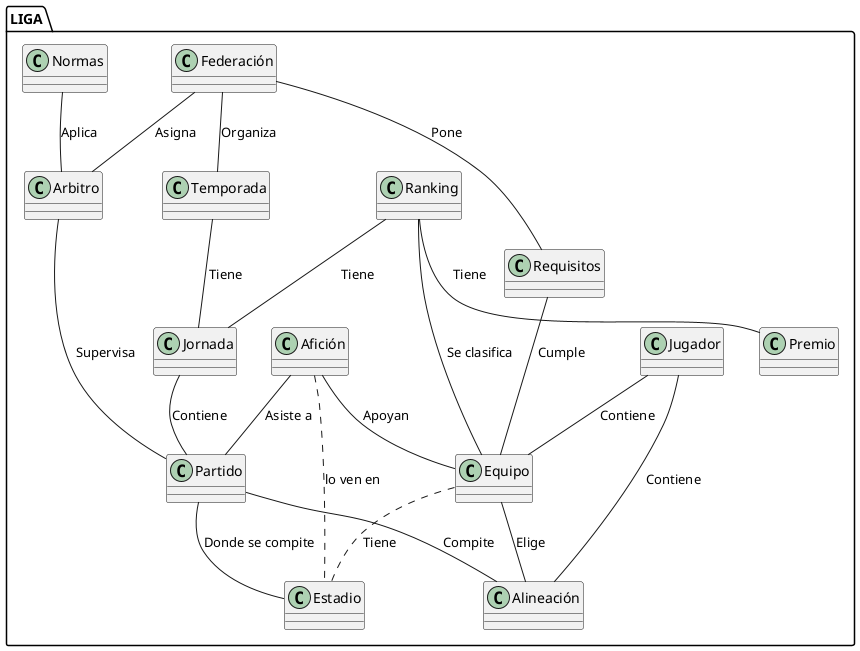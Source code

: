 @startuml
    package "LIGA" {
    
        Normas -- Arbitro : "Aplica"
        
        Arbitro -- Partido: "Supervisa"
        
        Partido -- Estadio : "Donde se compite"
        
        Equipo .. Estadio : "Tiene"
        
        Equipo -- Alineación : "Elige"
        
        Partido -- Alineación: "Compite"
        
        Jornada -- Partido : "Contiene"
        
        Temporada -- Jornada : "Tiene"
        
        Ranking -- Jornada : "Tiene"
        
        Ranking -- Equipo : "Se clasifica"
        
        Ranking -- Premio : "Tiene"
        
        Afición .. Estadio : "lo ven en"
        
        Afición -- Equipo : "Apoyan"
        
        Jugador -- Equipo : "Contiene"
        
        Jugador -- Alineación : "Contiene"
        
        Federación -- Requisitos : "Pone"
        
        Requisitos -- Equipo : "Cumple"
        
        Federación -- Temporada : "Organiza"
        
        Federación -- Arbitro : "Asigna"
        
        Afición -- Partido : "Asiste a"
    
    
    }
@enduml
